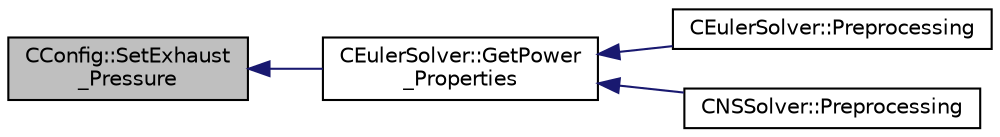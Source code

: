 digraph "CConfig::SetExhaust_Pressure"
{
  edge [fontname="Helvetica",fontsize="10",labelfontname="Helvetica",labelfontsize="10"];
  node [fontname="Helvetica",fontsize="10",shape=record];
  rankdir="LR";
  Node14528 [label="CConfig::SetExhaust\l_Pressure",height=0.2,width=0.4,color="black", fillcolor="grey75", style="filled", fontcolor="black"];
  Node14528 -> Node14529 [dir="back",color="midnightblue",fontsize="10",style="solid",fontname="Helvetica"];
  Node14529 [label="CEulerSolver::GetPower\l_Properties",height=0.2,width=0.4,color="black", fillcolor="white", style="filled",URL="$class_c_euler_solver.html#ad8b538a82e5a7a7e3903ec29954b1d07",tooltip="Compute the Fan face Mach number. "];
  Node14529 -> Node14530 [dir="back",color="midnightblue",fontsize="10",style="solid",fontname="Helvetica"];
  Node14530 [label="CEulerSolver::Preprocessing",height=0.2,width=0.4,color="black", fillcolor="white", style="filled",URL="$class_c_euler_solver.html#a8b89e1bfce33284c2d8f5f00f82f3f3f",tooltip="Compute primitive variables and their gradients. "];
  Node14529 -> Node14531 [dir="back",color="midnightblue",fontsize="10",style="solid",fontname="Helvetica"];
  Node14531 [label="CNSSolver::Preprocessing",height=0.2,width=0.4,color="black", fillcolor="white", style="filled",URL="$class_c_n_s_solver.html#a028c83d18cf8520dff2f9628d8a04e4b",tooltip="Restart residual and compute gradients. "];
}
